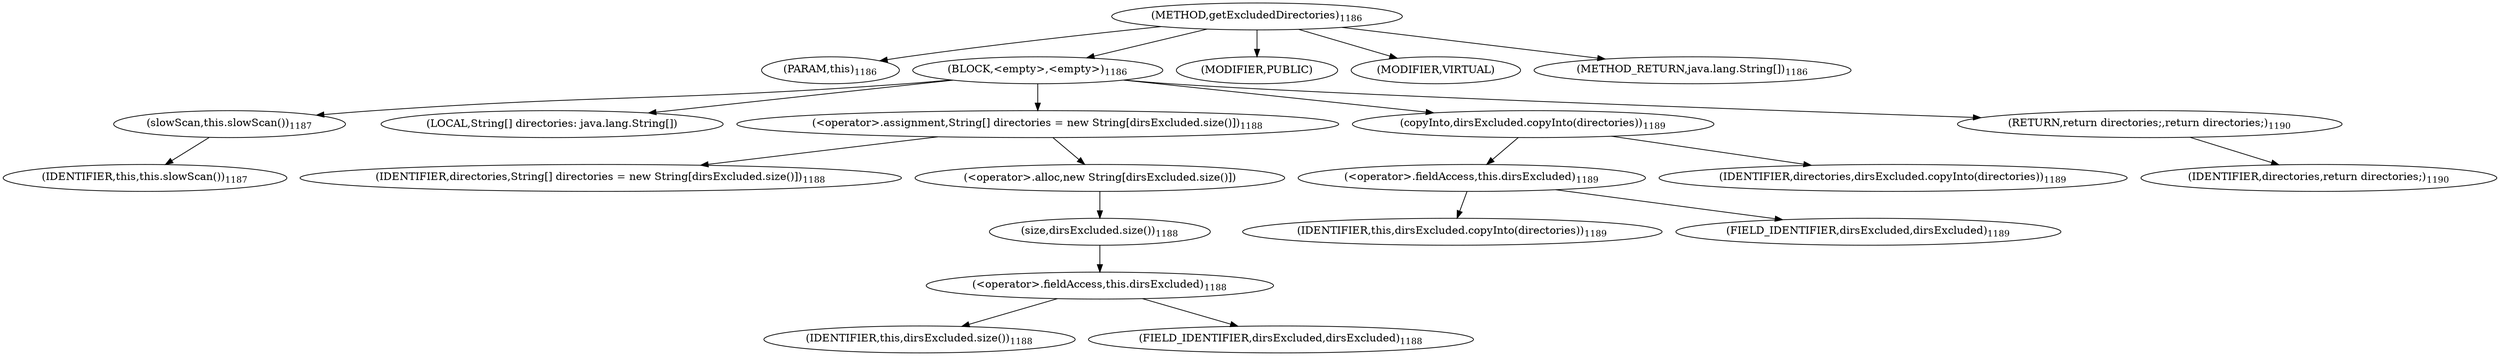 digraph "getExcludedDirectories" {  
"2082" [label = <(METHOD,getExcludedDirectories)<SUB>1186</SUB>> ]
"85" [label = <(PARAM,this)<SUB>1186</SUB>> ]
"2083" [label = <(BLOCK,&lt;empty&gt;,&lt;empty&gt;)<SUB>1186</SUB>> ]
"2084" [label = <(slowScan,this.slowScan())<SUB>1187</SUB>> ]
"84" [label = <(IDENTIFIER,this,this.slowScan())<SUB>1187</SUB>> ]
"2085" [label = <(LOCAL,String[] directories: java.lang.String[])> ]
"2086" [label = <(&lt;operator&gt;.assignment,String[] directories = new String[dirsExcluded.size()])<SUB>1188</SUB>> ]
"2087" [label = <(IDENTIFIER,directories,String[] directories = new String[dirsExcluded.size()])<SUB>1188</SUB>> ]
"2088" [label = <(&lt;operator&gt;.alloc,new String[dirsExcluded.size()])> ]
"2089" [label = <(size,dirsExcluded.size())<SUB>1188</SUB>> ]
"2090" [label = <(&lt;operator&gt;.fieldAccess,this.dirsExcluded)<SUB>1188</SUB>> ]
"2091" [label = <(IDENTIFIER,this,dirsExcluded.size())<SUB>1188</SUB>> ]
"2092" [label = <(FIELD_IDENTIFIER,dirsExcluded,dirsExcluded)<SUB>1188</SUB>> ]
"2093" [label = <(copyInto,dirsExcluded.copyInto(directories))<SUB>1189</SUB>> ]
"2094" [label = <(&lt;operator&gt;.fieldAccess,this.dirsExcluded)<SUB>1189</SUB>> ]
"2095" [label = <(IDENTIFIER,this,dirsExcluded.copyInto(directories))<SUB>1189</SUB>> ]
"2096" [label = <(FIELD_IDENTIFIER,dirsExcluded,dirsExcluded)<SUB>1189</SUB>> ]
"2097" [label = <(IDENTIFIER,directories,dirsExcluded.copyInto(directories))<SUB>1189</SUB>> ]
"2098" [label = <(RETURN,return directories;,return directories;)<SUB>1190</SUB>> ]
"2099" [label = <(IDENTIFIER,directories,return directories;)<SUB>1190</SUB>> ]
"2100" [label = <(MODIFIER,PUBLIC)> ]
"2101" [label = <(MODIFIER,VIRTUAL)> ]
"2102" [label = <(METHOD_RETURN,java.lang.String[])<SUB>1186</SUB>> ]
  "2082" -> "85" 
  "2082" -> "2083" 
  "2082" -> "2100" 
  "2082" -> "2101" 
  "2082" -> "2102" 
  "2083" -> "2084" 
  "2083" -> "2085" 
  "2083" -> "2086" 
  "2083" -> "2093" 
  "2083" -> "2098" 
  "2084" -> "84" 
  "2086" -> "2087" 
  "2086" -> "2088" 
  "2088" -> "2089" 
  "2089" -> "2090" 
  "2090" -> "2091" 
  "2090" -> "2092" 
  "2093" -> "2094" 
  "2093" -> "2097" 
  "2094" -> "2095" 
  "2094" -> "2096" 
  "2098" -> "2099" 
}
